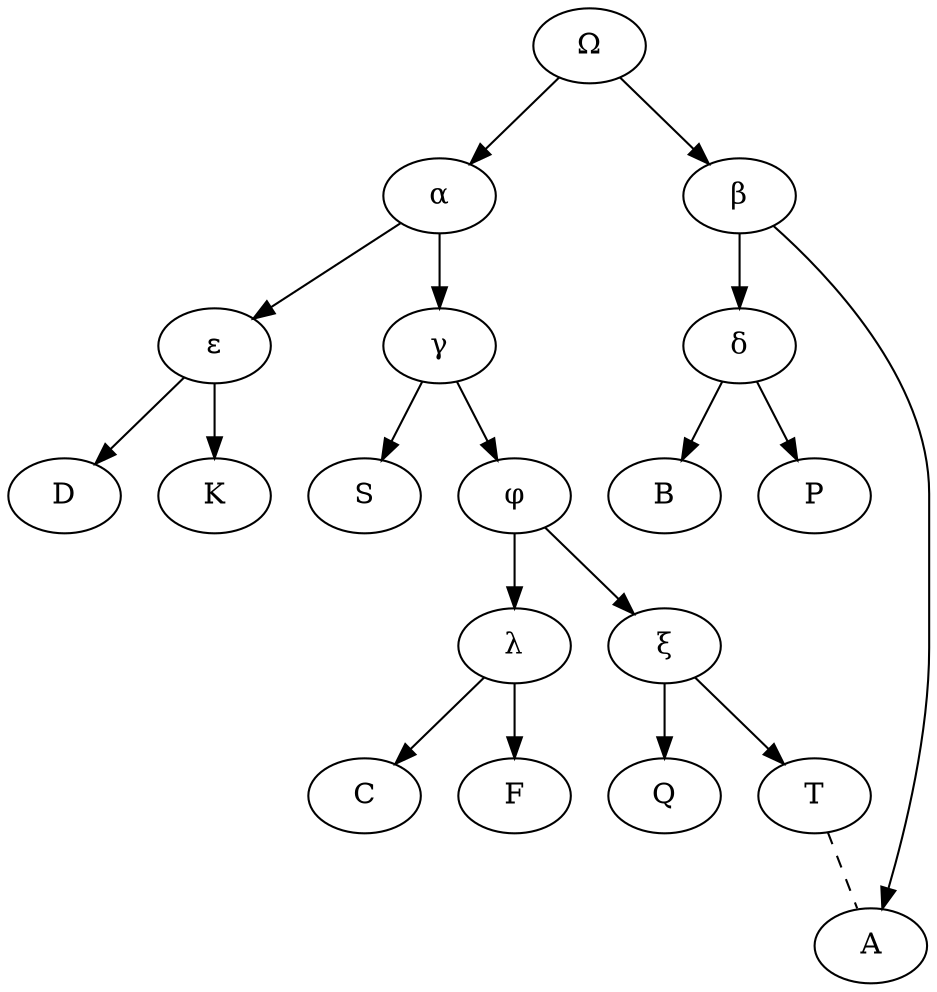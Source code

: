 digraph {
    omega -> alpha;
    omega -> beta;

    beta -> delta;
    beta -> A;
    delta -> B;
    delta -> P;

    alpha -> epsilon;
    epsilon -> D;
    epsilon -> K;

    alpha-> gamma;
    gamma -> S;

    gamma ->  phi;
    phi -> lambda;
    phi -> xi;
    lambda -> C;
    lambda -> F;
    xi -> Q;
    xi -> T;

    T  -> A [dir = "none", style="dashed"];

    omega [label = "Ω"];
    alpha [label = "α"];
    beta [label = "β"];
    delta [label = "δ"];
    gamma [label = "γ"];
    phi [label = "φ"];
    lambda [label = "λ"];
    xi [label="ξ"];
    epsilon [label = "ε"];
}

